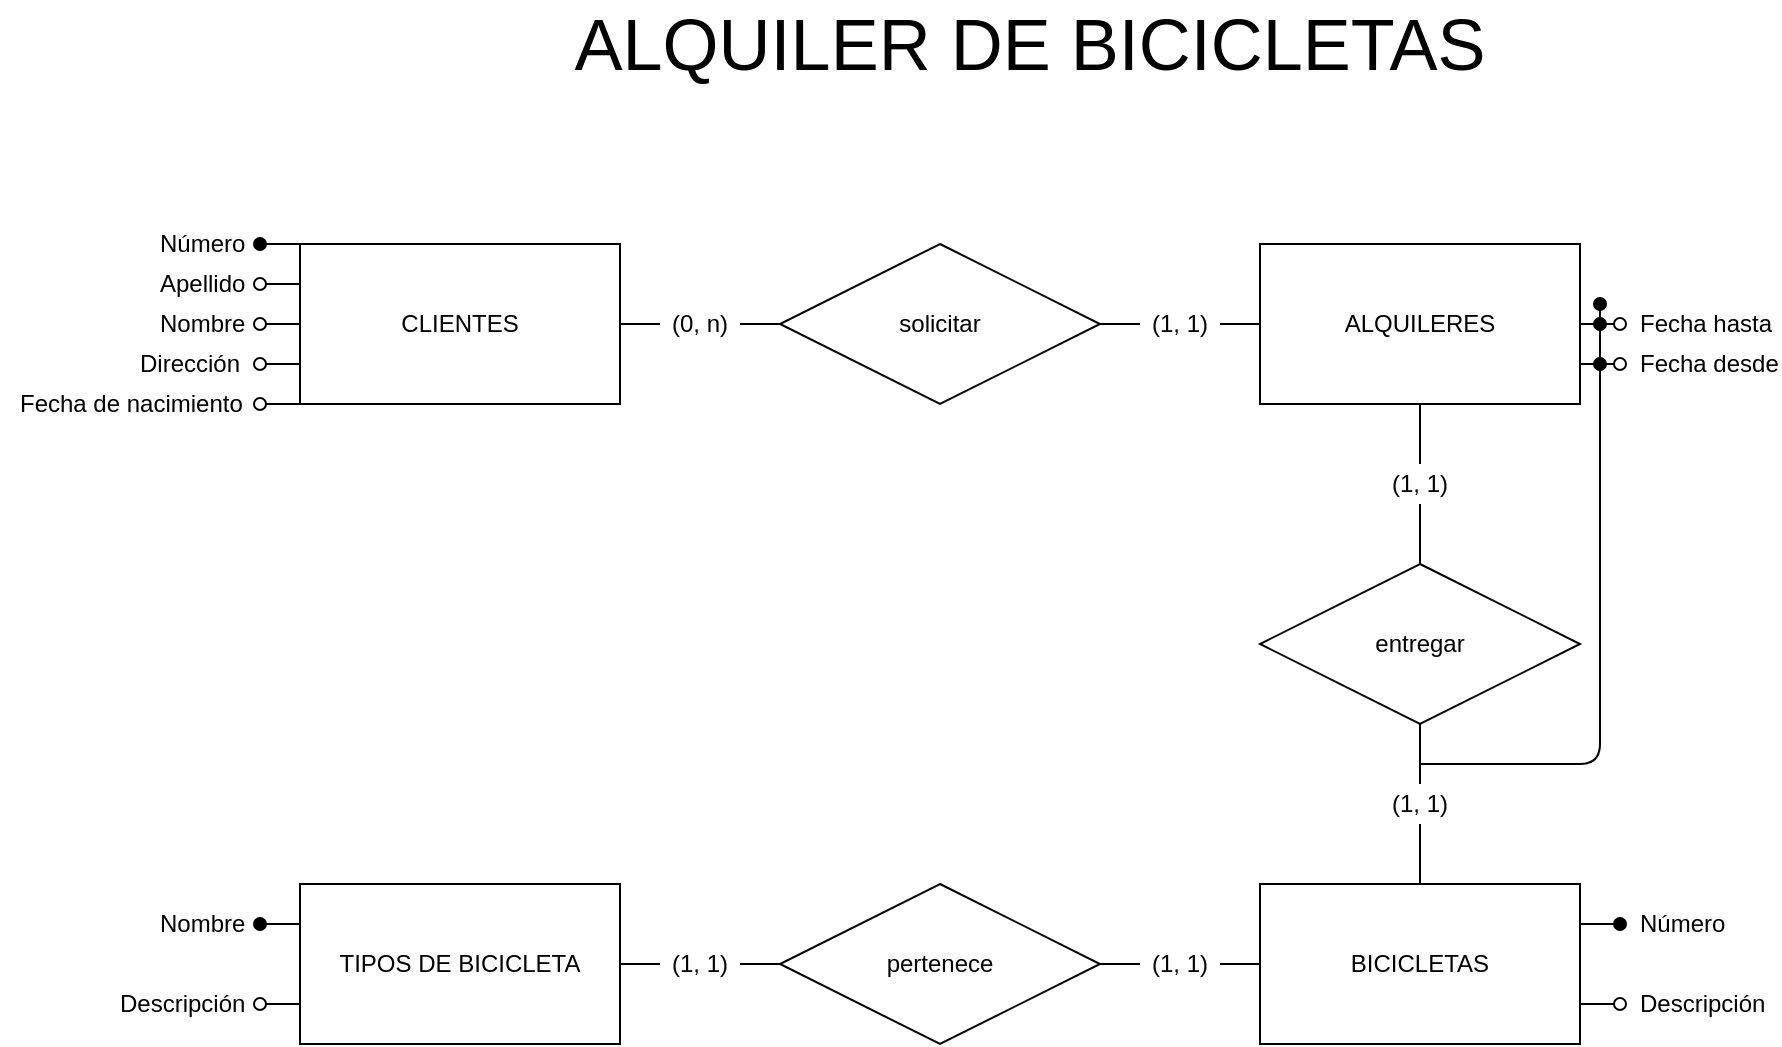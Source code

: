 <mxfile>
    <diagram id="OUIdDhAu0dD4iLnrwpNA" name="Página-1">
        <mxGraphModel dx="1760" dy="628" grid="1" gridSize="10" guides="1" tooltips="1" connect="1" arrows="1" fold="1" page="1" pageScale="1" pageWidth="827" pageHeight="1169" math="0" shadow="0">
            <root>
                <mxCell id="0"/>
                <mxCell id="1" parent="0"/>
                <mxCell id="9" value="" style="edgeStyle=none;html=1;fontSize=12;endArrow=none;endFill=0;startArrow=none;" parent="1" source="27" target="8" edge="1">
                    <mxGeometry relative="1" as="geometry"/>
                </mxCell>
                <mxCell id="2" value="CLIENTES" style="rounded=0;whiteSpace=wrap;html=1;" parent="1" vertex="1">
                    <mxGeometry x="80" y="200" width="160" height="80" as="geometry"/>
                </mxCell>
                <mxCell id="3" value="BICICLETAS" style="rounded=0;whiteSpace=wrap;html=1;" parent="1" vertex="1">
                    <mxGeometry x="560" y="520" width="160" height="80" as="geometry"/>
                </mxCell>
                <mxCell id="4" value="&lt;span style=&quot;font-size: 36px;&quot;&gt;ALQUILER DE BICICLETAS&lt;/span&gt;" style="text;html=1;strokeColor=none;fillColor=none;align=center;verticalAlign=middle;whiteSpace=wrap;rounded=0;labelBackgroundColor=none;" parent="1" vertex="1">
                    <mxGeometry x="120" y="80" width="650" height="40" as="geometry"/>
                </mxCell>
                <mxCell id="12" value="" style="edgeStyle=none;html=1;fontSize=12;endArrow=none;endFill=0;startArrow=none;" parent="1" source="31" target="11" edge="1">
                    <mxGeometry relative="1" as="geometry"/>
                </mxCell>
                <mxCell id="6" value="ALQUILERES" style="rounded=0;whiteSpace=wrap;html=1;fontSize=12;" parent="1" vertex="1">
                    <mxGeometry x="560" y="200" width="160" height="80" as="geometry"/>
                </mxCell>
                <mxCell id="15" value="" style="edgeStyle=none;html=1;fontSize=12;endArrow=none;endFill=0;startArrow=none;" parent="1" source="37" target="14" edge="1">
                    <mxGeometry relative="1" as="geometry"/>
                </mxCell>
                <mxCell id="7" value="TIPOS DE BICICLETA" style="rounded=0;whiteSpace=wrap;html=1;fontSize=12;" parent="1" vertex="1">
                    <mxGeometry x="80" y="520" width="160" height="80" as="geometry"/>
                </mxCell>
                <mxCell id="10" value="" style="edgeStyle=none;html=1;fontSize=12;endArrow=none;endFill=0;startArrow=none;" parent="1" source="28" target="6" edge="1">
                    <mxGeometry relative="1" as="geometry"/>
                </mxCell>
                <mxCell id="8" value="solicitar" style="rhombus;whiteSpace=wrap;html=1;fontSize=12;" parent="1" vertex="1">
                    <mxGeometry x="320" y="200" width="160" height="80" as="geometry"/>
                </mxCell>
                <mxCell id="13" value="" style="edgeStyle=none;html=1;fontSize=12;endArrow=none;endFill=0;startArrow=none;" parent="1" source="38" target="3" edge="1">
                    <mxGeometry relative="1" as="geometry"/>
                </mxCell>
                <mxCell id="11" value="entregar" style="rhombus;whiteSpace=wrap;html=1;fontSize=12;" parent="1" vertex="1">
                    <mxGeometry x="560" y="360" width="160" height="80" as="geometry"/>
                </mxCell>
                <mxCell id="16" value="" style="edgeStyle=none;html=1;fontSize=12;endArrow=none;endFill=0;startArrow=none;" parent="1" source="17" target="3" edge="1">
                    <mxGeometry relative="1" as="geometry"/>
                </mxCell>
                <mxCell id="14" value="pertenece" style="rhombus;whiteSpace=wrap;html=1;fontSize=12;" parent="1" vertex="1">
                    <mxGeometry x="320" y="520" width="160" height="80" as="geometry"/>
                </mxCell>
                <mxCell id="18" style="html=1;labelBorderColor=none;strokeWidth=1;endArrow=oval;endFill=1;endSize=6;targetPerimeterSpacing=0;align=left;fontSize=12;exitX=0;exitY=0.25;exitDx=0;exitDy=0;" parent="1" source="7" target="19" edge="1">
                    <mxGeometry relative="1" as="geometry">
                        <mxPoint x="100" y="400" as="sourcePoint"/>
                    </mxGeometry>
                </mxCell>
                <mxCell id="19" value="Nombre" style="text;html=1;strokeColor=none;fillColor=none;align=left;verticalAlign=middle;whiteSpace=wrap;rounded=0;container=0;spacingLeft=8;fontSize=12;" parent="1" vertex="1">
                    <mxGeometry y="530" width="60" height="20" as="geometry"/>
                </mxCell>
                <mxCell id="20" style="html=1;labelBorderColor=none;strokeWidth=1;endArrow=oval;endFill=1;endSize=6;targetPerimeterSpacing=0;align=left;fontSize=12;exitX=0;exitY=0;exitDx=0;exitDy=0;" parent="1" source="2" target="21" edge="1">
                    <mxGeometry relative="1" as="geometry">
                        <mxPoint x="80" y="180" as="sourcePoint"/>
                    </mxGeometry>
                </mxCell>
                <mxCell id="21" value="Número" style="text;html=1;strokeColor=none;fillColor=none;align=left;verticalAlign=middle;whiteSpace=wrap;rounded=0;container=0;spacingLeft=8;fontSize=12;" parent="1" vertex="1">
                    <mxGeometry y="190" width="60" height="20" as="geometry"/>
                </mxCell>
                <mxCell id="22" style="html=1;labelBorderColor=none;strokeWidth=1;endArrow=oval;endFill=0;endSize=6;targetPerimeterSpacing=0;align=left;fontSize=12;exitX=1;exitY=0.75;exitDx=0;exitDy=0;" parent="1" source="6" target="23" edge="1">
                    <mxGeometry relative="1" as="geometry">
                        <mxPoint x="560" y="150" as="sourcePoint"/>
                    </mxGeometry>
                </mxCell>
                <mxCell id="23" value="Fecha desde" style="text;html=1;strokeColor=none;fillColor=none;align=left;verticalAlign=middle;whiteSpace=wrap;rounded=0;container=0;spacingLeft=8;fontSize=12;" parent="1" vertex="1">
                    <mxGeometry x="740" y="250" width="80" height="20" as="geometry"/>
                </mxCell>
                <mxCell id="24" style="html=1;labelBorderColor=none;strokeWidth=1;endArrow=oval;endFill=0;endSize=6;targetPerimeterSpacing=0;align=left;fontSize=12;exitX=1;exitY=0.5;exitDx=0;exitDy=0;" parent="1" source="6" target="25" edge="1">
                    <mxGeometry relative="1" as="geometry">
                        <mxPoint x="610" y="170" as="sourcePoint"/>
                    </mxGeometry>
                </mxCell>
                <mxCell id="25" value="Fecha hasta" style="text;html=1;strokeColor=none;fillColor=none;align=left;verticalAlign=middle;whiteSpace=wrap;rounded=0;container=0;spacingLeft=8;fontSize=12;" parent="1" vertex="1">
                    <mxGeometry x="740" y="230" width="80" height="20" as="geometry"/>
                </mxCell>
                <mxCell id="32" value="" style="edgeStyle=none;html=1;fontSize=12;endArrow=none;endFill=0;" parent="1" source="6" target="31" edge="1">
                    <mxGeometry relative="1" as="geometry">
                        <mxPoint x="640" y="280" as="sourcePoint"/>
                        <mxPoint x="640" y="360" as="targetPoint"/>
                    </mxGeometry>
                </mxCell>
                <mxCell id="31" value="(1, 1)" style="text;html=1;strokeColor=none;fillColor=none;align=center;verticalAlign=middle;whiteSpace=wrap;rounded=0;labelBackgroundColor=none;fontSize=12;" parent="1" vertex="1">
                    <mxGeometry x="620" y="310" width="40" height="20" as="geometry"/>
                </mxCell>
                <mxCell id="33" value="" style="edgeStyle=none;html=1;fontSize=12;endArrow=none;endFill=0;" parent="1" source="8" target="28" edge="1">
                    <mxGeometry relative="1" as="geometry">
                        <mxPoint x="480" y="240" as="sourcePoint"/>
                        <mxPoint x="560" y="240" as="targetPoint"/>
                    </mxGeometry>
                </mxCell>
                <mxCell id="28" value="(1, 1)" style="text;html=1;strokeColor=none;fillColor=none;align=center;verticalAlign=middle;whiteSpace=wrap;rounded=0;labelBackgroundColor=none;fontSize=12;" parent="1" vertex="1">
                    <mxGeometry x="500" y="230" width="40" height="20" as="geometry"/>
                </mxCell>
                <mxCell id="34" value="" style="edgeStyle=none;html=1;fontSize=12;endArrow=none;endFill=0;" parent="1" source="2" target="27" edge="1">
                    <mxGeometry relative="1" as="geometry">
                        <mxPoint x="240.0" y="240" as="sourcePoint"/>
                        <mxPoint x="320.0" y="240" as="targetPoint"/>
                    </mxGeometry>
                </mxCell>
                <mxCell id="27" value="(0, n)" style="text;html=1;strokeColor=none;fillColor=none;align=center;verticalAlign=middle;whiteSpace=wrap;rounded=0;labelBackgroundColor=none;fontSize=12;" parent="1" vertex="1">
                    <mxGeometry x="260" y="230" width="40" height="20" as="geometry"/>
                </mxCell>
                <mxCell id="35" value="" style="edgeStyle=none;html=1;fontSize=12;endArrow=none;endFill=0;" parent="1" source="14" target="17" edge="1">
                    <mxGeometry relative="1" as="geometry">
                        <mxPoint x="480" y="560.0" as="sourcePoint"/>
                        <mxPoint x="560" y="560.0" as="targetPoint"/>
                    </mxGeometry>
                </mxCell>
                <mxCell id="17" value="(1, 1)" style="text;html=1;strokeColor=none;fillColor=none;align=center;verticalAlign=middle;whiteSpace=wrap;rounded=0;labelBackgroundColor=none;fontSize=12;" parent="1" vertex="1">
                    <mxGeometry x="500" y="550" width="40" height="20" as="geometry"/>
                </mxCell>
                <mxCell id="36" value="" style="edgeStyle=none;html=1;fontSize=12;endArrow=none;endFill=0;" parent="1" source="7" target="37" edge="1">
                    <mxGeometry relative="1" as="geometry">
                        <mxPoint x="240.0" y="560.0" as="sourcePoint"/>
                        <mxPoint x="320.0" y="560.0" as="targetPoint"/>
                    </mxGeometry>
                </mxCell>
                <mxCell id="37" value="(1, 1)" style="text;html=1;strokeColor=none;fillColor=none;align=center;verticalAlign=middle;whiteSpace=wrap;rounded=0;labelBackgroundColor=none;fontSize=12;" parent="1" vertex="1">
                    <mxGeometry x="260" y="550" width="40" height="20" as="geometry"/>
                </mxCell>
                <mxCell id="39" value="" style="edgeStyle=none;html=1;fontSize=12;endArrow=none;endFill=0;" parent="1" source="11" target="38" edge="1">
                    <mxGeometry relative="1" as="geometry">
                        <mxPoint x="640" y="440" as="sourcePoint"/>
                        <mxPoint x="640" y="520.0" as="targetPoint"/>
                    </mxGeometry>
                </mxCell>
                <mxCell id="38" value="(1, 1)" style="text;html=1;strokeColor=none;fillColor=none;align=center;verticalAlign=middle;whiteSpace=wrap;rounded=0;labelBackgroundColor=none;fontSize=12;" parent="1" vertex="1">
                    <mxGeometry x="620" y="470" width="40" height="20" as="geometry"/>
                </mxCell>
                <mxCell id="40" style="html=1;labelBorderColor=none;strokeWidth=1;endArrow=oval;endFill=1;endSize=6;targetPerimeterSpacing=0;align=left;fontSize=12;" parent="1" edge="1">
                    <mxGeometry relative="1" as="geometry">
                        <mxPoint x="640" y="460" as="sourcePoint"/>
                        <mxPoint x="730" y="260" as="targetPoint"/>
                        <Array as="points">
                            <mxPoint x="730" y="460"/>
                        </Array>
                    </mxGeometry>
                </mxCell>
                <mxCell id="46" style="html=1;labelBorderColor=none;strokeWidth=1;endArrow=oval;endFill=1;endSize=6;targetPerimeterSpacing=0;align=left;fontSize=12;" parent="1" edge="1">
                    <mxGeometry relative="1" as="geometry">
                        <mxPoint x="730" y="260" as="sourcePoint"/>
                        <mxPoint x="730" y="240" as="targetPoint"/>
                    </mxGeometry>
                </mxCell>
                <mxCell id="47" style="html=1;labelBorderColor=none;strokeWidth=1;endArrow=oval;endFill=1;endSize=6;targetPerimeterSpacing=0;align=left;fontSize=12;" parent="1" edge="1">
                    <mxGeometry relative="1" as="geometry">
                        <mxPoint x="730" y="240" as="sourcePoint"/>
                        <mxPoint x="730" y="230" as="targetPoint"/>
                    </mxGeometry>
                </mxCell>
                <mxCell id="48" style="html=1;labelBorderColor=none;strokeWidth=1;endArrow=oval;endFill=1;endSize=6;targetPerimeterSpacing=0;align=left;fontSize=12;exitX=1;exitY=0.25;exitDx=0;exitDy=0;" parent="1" source="3" target="49" edge="1">
                    <mxGeometry relative="1" as="geometry">
                        <mxPoint x="720" y="540" as="sourcePoint"/>
                    </mxGeometry>
                </mxCell>
                <mxCell id="49" value="Número" style="text;html=1;strokeColor=none;fillColor=none;align=left;verticalAlign=middle;whiteSpace=wrap;rounded=0;container=0;spacingLeft=8;fontSize=12;" parent="1" vertex="1">
                    <mxGeometry x="740" y="530" width="60" height="20" as="geometry"/>
                </mxCell>
                <mxCell id="53" style="html=1;labelBorderColor=none;strokeWidth=1;endArrow=oval;endFill=0;endSize=6;targetPerimeterSpacing=0;align=left;exitX=0;exitY=0.5;exitDx=0;exitDy=0;" edge="1" target="54" parent="1" source="2">
                    <mxGeometry relative="1" as="geometry">
                        <mxPoint x="-30" y="150" as="sourcePoint"/>
                    </mxGeometry>
                </mxCell>
                <mxCell id="54" value="Nombre" style="text;html=1;strokeColor=none;fillColor=none;align=left;verticalAlign=middle;whiteSpace=wrap;rounded=0;container=0;spacingLeft=8;" vertex="1" parent="1">
                    <mxGeometry y="230" width="60" height="20" as="geometry"/>
                </mxCell>
                <mxCell id="56" style="html=1;labelBorderColor=none;strokeWidth=1;endArrow=oval;endFill=0;endSize=6;targetPerimeterSpacing=0;align=left;exitX=0;exitY=0.25;exitDx=0;exitDy=0;" edge="1" target="57" parent="1" source="2">
                    <mxGeometry relative="1" as="geometry">
                        <mxPoint x="-10" y="190" as="sourcePoint"/>
                    </mxGeometry>
                </mxCell>
                <mxCell id="57" value="Apellido" style="text;html=1;strokeColor=none;fillColor=none;align=left;verticalAlign=middle;whiteSpace=wrap;rounded=0;container=0;spacingLeft=8;" vertex="1" parent="1">
                    <mxGeometry y="210" width="60" height="20" as="geometry"/>
                </mxCell>
                <mxCell id="62" style="html=1;labelBorderColor=none;strokeWidth=1;endArrow=oval;endFill=0;endSize=6;targetPerimeterSpacing=0;align=left;exitX=0;exitY=1;exitDx=0;exitDy=0;" edge="1" target="63" parent="1" source="2">
                    <mxGeometry relative="1" as="geometry">
                        <mxPoint x="-40" y="270" as="sourcePoint"/>
                    </mxGeometry>
                </mxCell>
                <mxCell id="63" value="Fecha de nacimiento" style="text;html=1;strokeColor=none;fillColor=none;align=left;verticalAlign=middle;whiteSpace=wrap;rounded=0;container=0;spacingLeft=8;" vertex="1" parent="1">
                    <mxGeometry x="-70" y="270" width="130" height="20" as="geometry"/>
                </mxCell>
                <mxCell id="64" style="html=1;labelBorderColor=none;strokeWidth=1;endArrow=oval;endFill=0;endSize=6;targetPerimeterSpacing=0;align=left;entryX=1;entryY=0.5;entryDx=0;entryDy=0;exitX=0;exitY=0.75;exitDx=0;exitDy=0;" edge="1" target="65" parent="1" source="2">
                    <mxGeometry relative="1" as="geometry">
                        <mxPoint x="-20" y="310" as="sourcePoint"/>
                    </mxGeometry>
                </mxCell>
                <mxCell id="65" value="Dirección" style="text;html=1;strokeColor=none;fillColor=none;align=left;verticalAlign=middle;whiteSpace=wrap;rounded=0;container=0;spacingLeft=8;" vertex="1" parent="1">
                    <mxGeometry x="-10" y="250" width="70" height="20" as="geometry"/>
                </mxCell>
                <mxCell id="66" style="html=1;labelBorderColor=none;strokeWidth=1;endArrow=oval;endFill=0;endSize=6;targetPerimeterSpacing=0;align=left;exitX=0;exitY=0.75;exitDx=0;exitDy=0;" edge="1" target="67" parent="1" source="7">
                    <mxGeometry relative="1" as="geometry">
                        <mxPoint x="140" y="370" as="sourcePoint"/>
                    </mxGeometry>
                </mxCell>
                <mxCell id="67" value="Descripción" style="text;html=1;strokeColor=none;fillColor=none;align=left;verticalAlign=middle;whiteSpace=wrap;rounded=0;container=0;spacingLeft=8;" vertex="1" parent="1">
                    <mxGeometry x="-20" y="570" width="80" height="20" as="geometry"/>
                </mxCell>
                <mxCell id="68" style="html=1;labelBorderColor=none;strokeWidth=1;endArrow=oval;endFill=0;endSize=6;targetPerimeterSpacing=0;align=left;exitX=1;exitY=0.75;exitDx=0;exitDy=0;" edge="1" target="69" parent="1" source="3">
                    <mxGeometry relative="1" as="geometry">
                        <mxPoint x="720" y="640" as="sourcePoint"/>
                    </mxGeometry>
                </mxCell>
                <mxCell id="69" value="Descripción" style="text;html=1;strokeColor=none;fillColor=none;align=left;verticalAlign=middle;whiteSpace=wrap;rounded=0;container=0;spacingLeft=8;" vertex="1" parent="1">
                    <mxGeometry x="740" y="570" width="80" height="20" as="geometry"/>
                </mxCell>
            </root>
        </mxGraphModel>
    </diagram>
</mxfile>